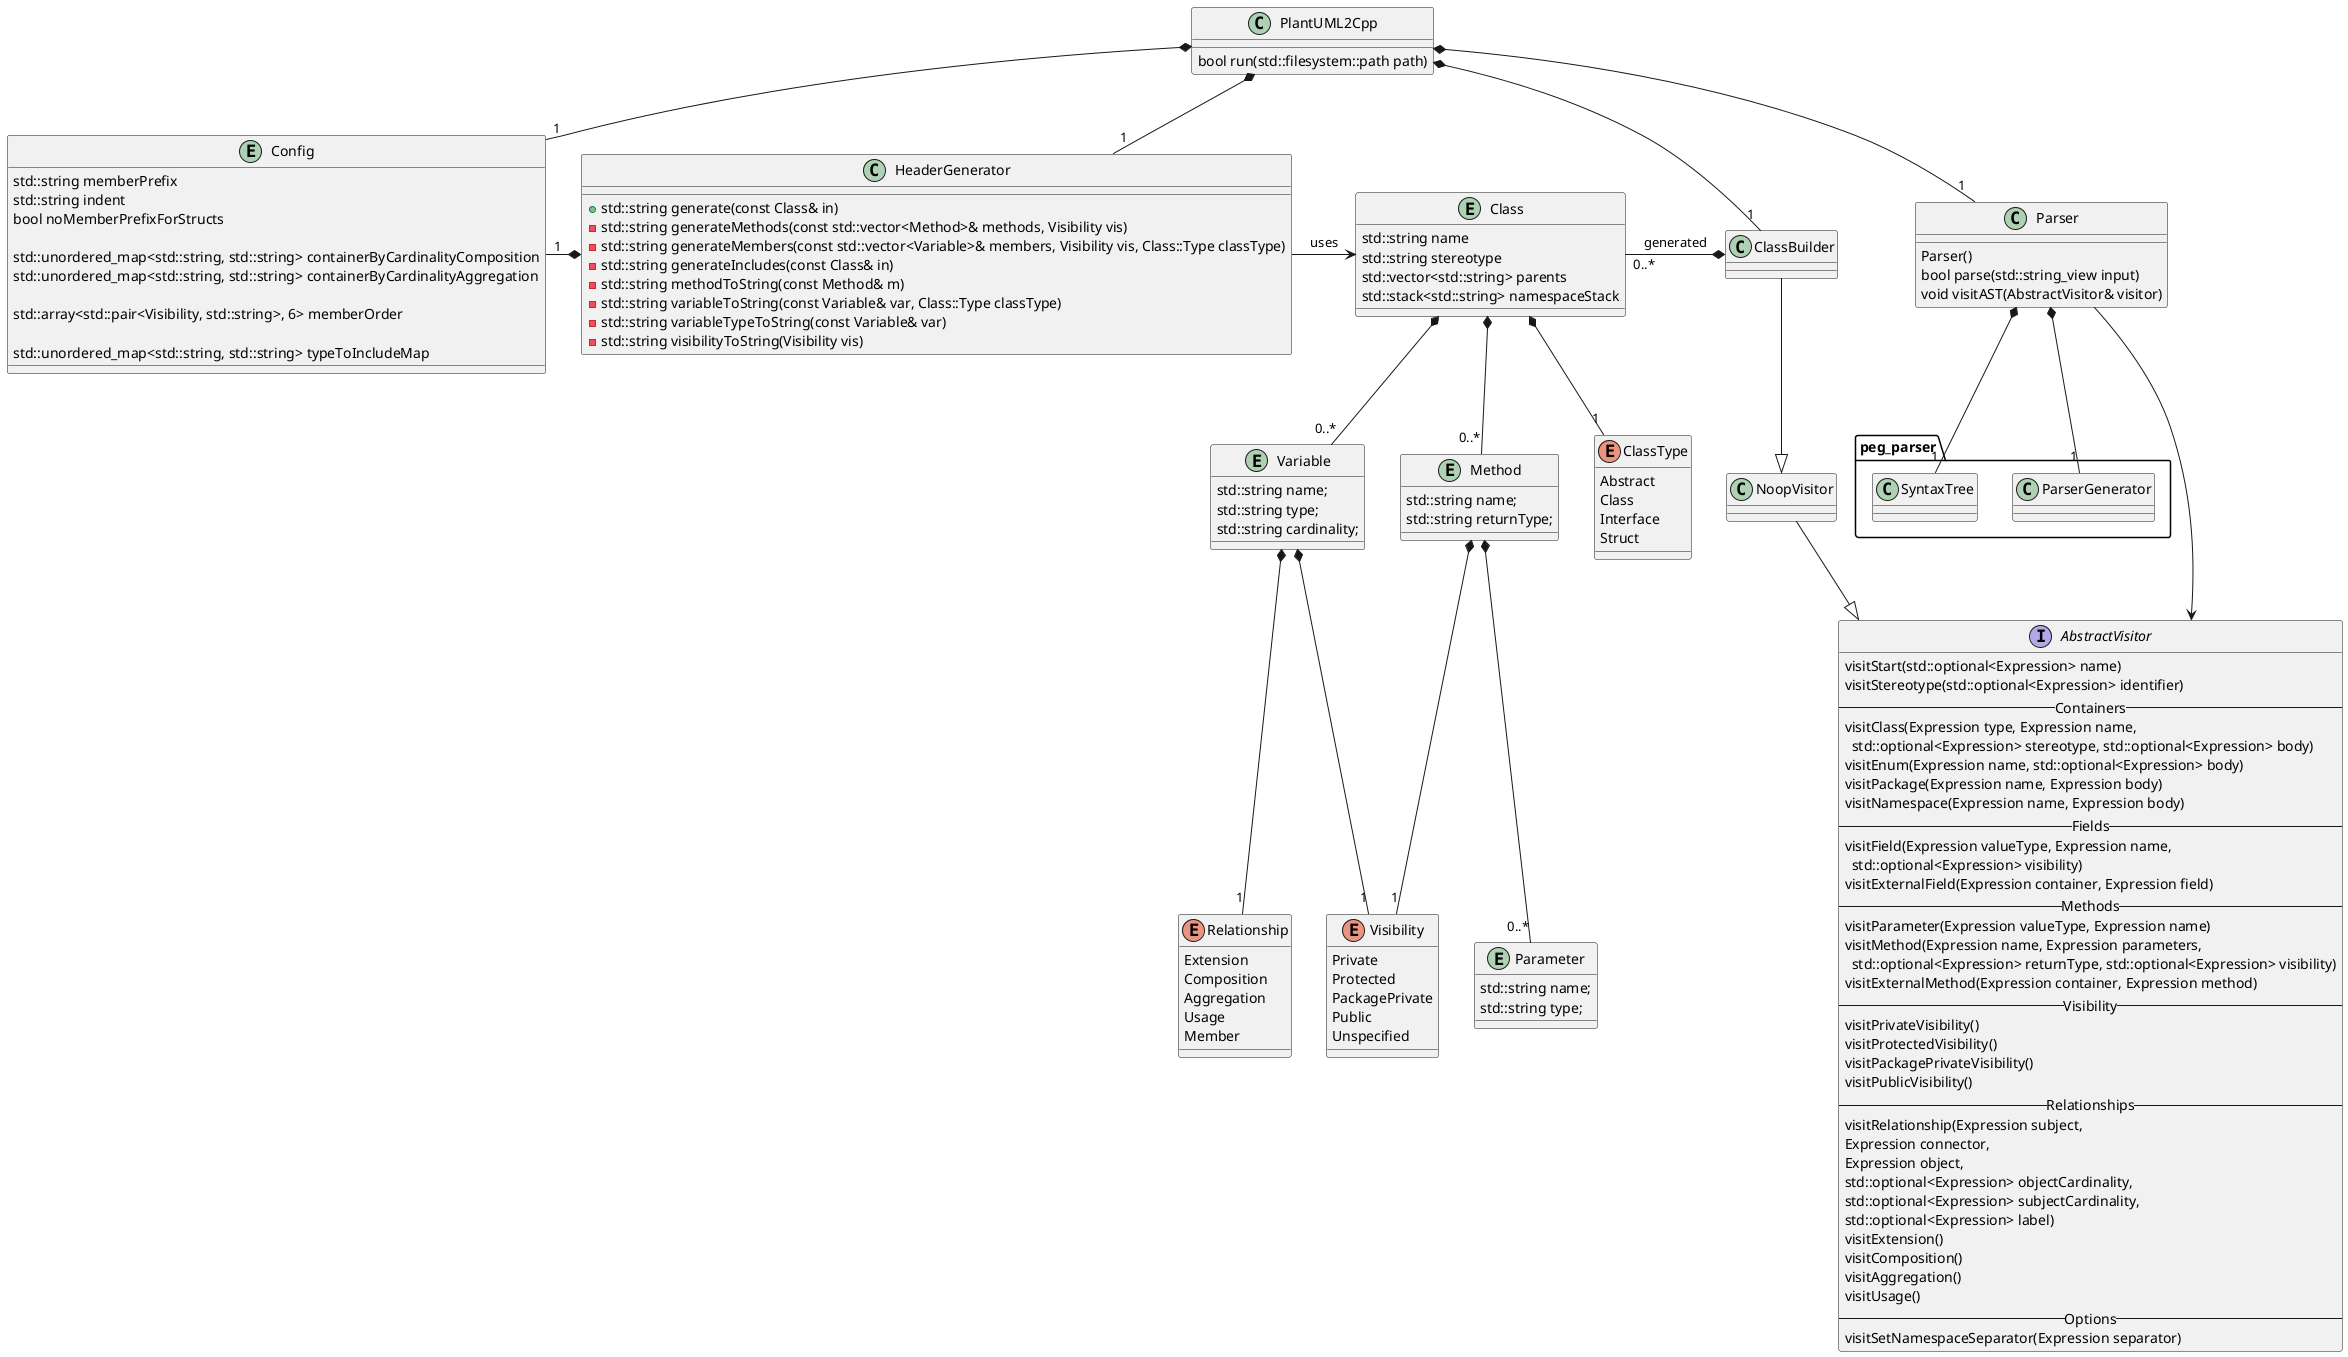 @startuml PlantUML2Cpp

set namespaceSeparator ::

class PlantUML2Cpp {
    bool run(std::filesystem::path path)
}

interface AbstractVisitor {
    visitStart(std::optional<Expression> name)
    visitStereotype(std::optional<Expression> identifier)
    -- Containers --
    visitClass(Expression type, Expression name,\n  std::optional<Expression> stereotype, std::optional<Expression> body)
    visitEnum(Expression name, std::optional<Expression> body)
    visitPackage(Expression name, Expression body)
    visitNamespace(Expression name, Expression body)
    -- Fields --
    visitField(Expression valueType, Expression name,\n  std::optional<Expression> visibility)
    visitExternalField(Expression container, Expression field)  
    -- Methods --
    visitParameter(Expression valueType, Expression name)       
    visitMethod(Expression name, Expression parameters,\n  std::optional<Expression> returnType, std::optional<Expression> visibility)           
    visitExternalMethod(Expression container, Expression method)
    -- Visibility --
    visitPrivateVisibility()
    visitProtectedVisibility()
    visitPackagePrivateVisibility()
    visitPublicVisibility()
    -- Relationships --
    visitRelationship(Expression subject,
                      Expression connector,
                      Expression object,
                      std::optional<Expression> objectCardinality,
                      std::optional<Expression> subjectCardinality,
                      std::optional<Expression> label)
    visitExtension()
    visitComposition()
    visitAggregation()
    visitUsage()
    -- Options --
    visitSetNamespaceSeparator(Expression separator)
}
class NoopVisitor
class ClassBuilder

class Parser {
    Parser()
    bool parse(std::string_view input)
    void visitAST(AbstractVisitor& visitor)
}

class HeaderGenerator {
    +std::string generate(const Class& in)
    -std::string generateMethods(const std::vector<Method>& methods, Visibility vis)
    -std::string generateMembers(const std::vector<Variable>& members, Visibility vis, Class::Type classType)
    -std::string generateIncludes(const Class& in)
    -std::string methodToString(const Method& m)
    -std::string variableToString(const Variable& var, Class::Type classType)
    -std::string variableTypeToString(const Variable& var)
    -std::string visibilityToString(Visibility vis)
}
entity Config {
    std::string memberPrefix
    std::string indent
    bool noMemberPrefixForStructs

    std::unordered_map<std::string, std::string> containerByCardinalityComposition
    std::unordered_map<std::string, std::string> containerByCardinalityAggregation

    std::array<std::pair<Visibility, std::string>, 6> memberOrder

    std::unordered_map<std::string, std::string> typeToIncludeMap
}

entity Class {
    std::string name
    std::string stereotype
    std::vector<std::string> parents
    std::stack<std::string> namespaceStack
}
entity Variable {
    std::string name;
    std::string type;
    std::string cardinality;
}
entity Method {
    std::string name;
    std::string returnType;
}
entity Parameter {
    std::string name;
    std::string type;
}
enum Visibility {
    Private
    Protected
    PackagePrivate
    Public
    Unspecified
}
enum Relationship {
    Extension
    Composition
    Aggregation
    Usage
    Member
}
enum ClassType {
    Abstract
    Class
    Interface
    Struct
}

PlantUML2Cpp *-- "1" Parser
PlantUML2Cpp *-- "1" ClassBuilder
PlantUML2Cpp *-- "1" HeaderGenerator
PlantUML2Cpp *-- "1" Config

NoopVisitor --|> AbstractVisitor
ClassBuilder --|> NoopVisitor
Parser ---> AbstractVisitor
Parser *-- "1" peg_parser::SyntaxTree
Parser *-- "1" peg_parser::ParserGenerator

Class *-- "0..*" Variable
Class *-- "0..*" Method
Class *-- "1" ClassType
Variable *-- "1" Visibility
Variable *-- "1" Relationship
Method *-- "0..*" Parameter
Method *-- "1" Visibility

ClassBuilder *-left- "0..*" Class : generated
HeaderGenerator -right-> Class : uses
HeaderGenerator *-left- "1" Config

@enduml